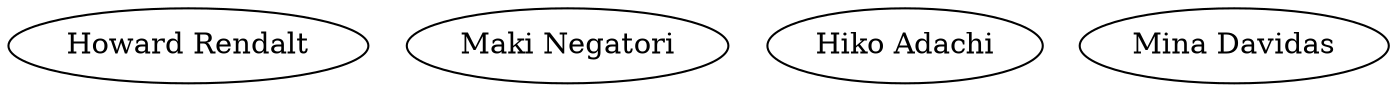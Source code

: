 graph {

# =============================
# Animal Smugglers
Rendalt [label="Howard Rendalt"]


# =============================
# Reporter
Maki [label="Maki Negatori"]


# =============================
# Japan Self-Defense Force
Hiko [label="Hiko Adachi"]

# =============================
# Blaire

# =============================
# Jimmy
Mina [label="Mina Davidas"]

# =============================
# Sarah
}
